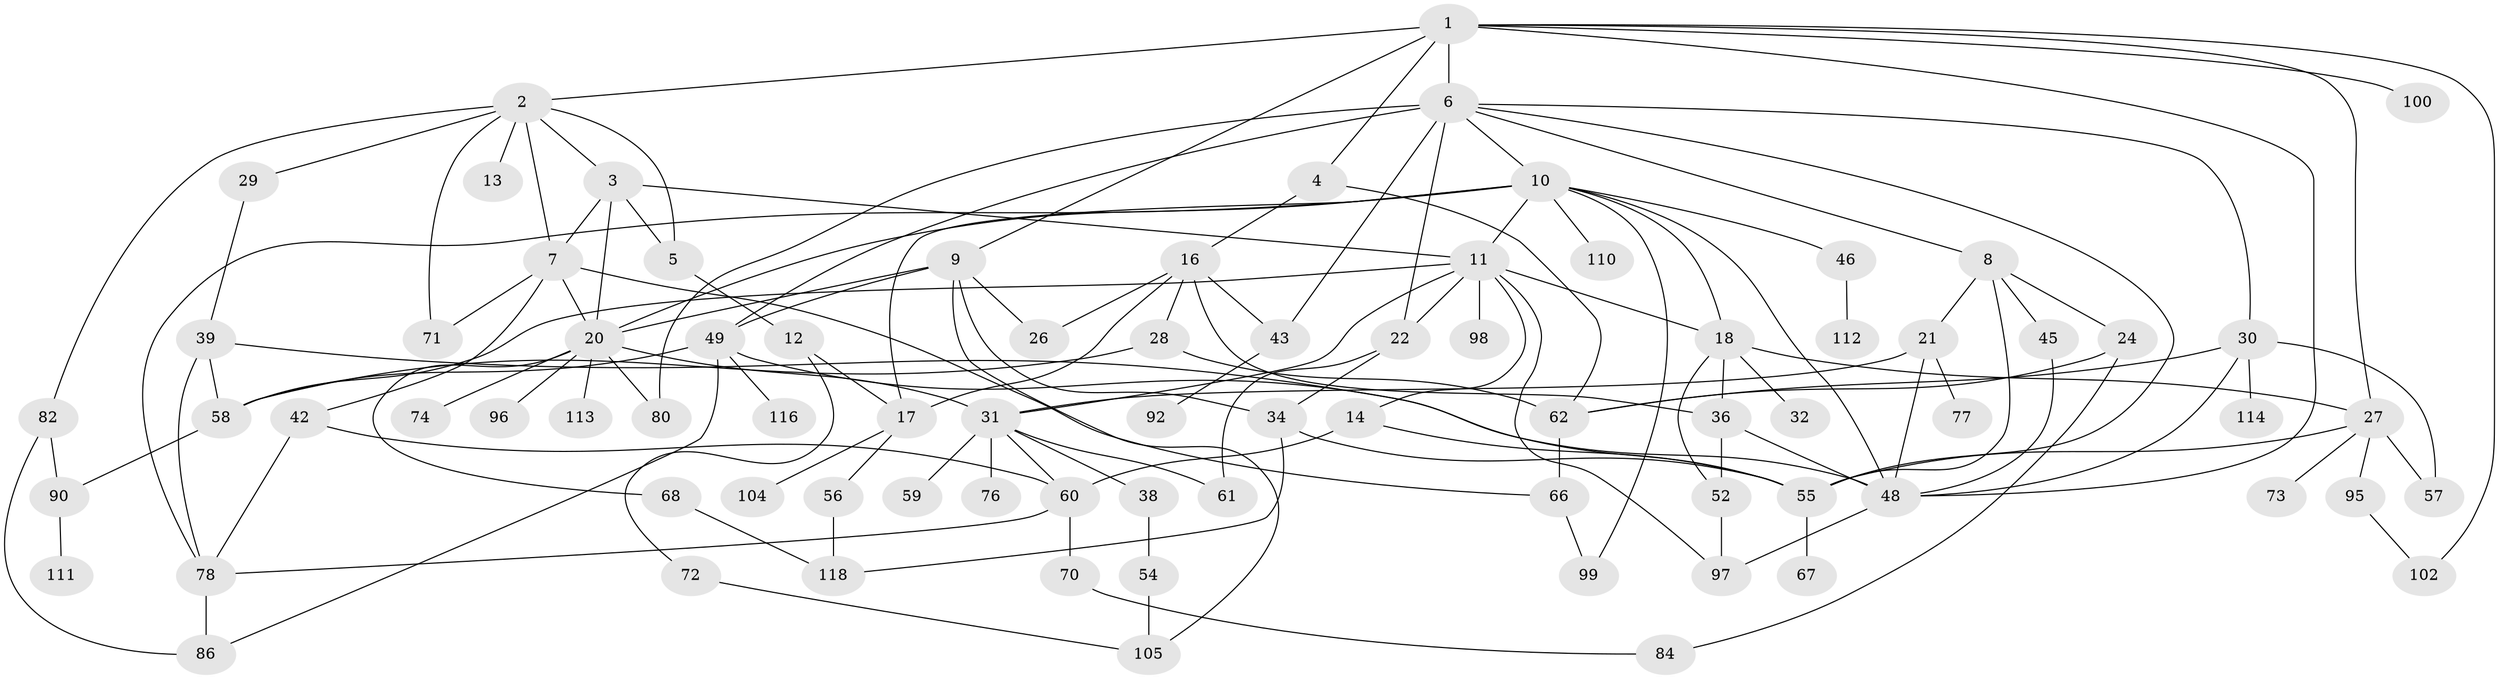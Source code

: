 // Generated by graph-tools (version 1.1) at 2025/51/02/27/25 19:51:39]
// undirected, 81 vertices, 138 edges
graph export_dot {
graph [start="1"]
  node [color=gray90,style=filled];
  1 [super="+53"];
  2 [super="+33"];
  3 [super="+107"];
  4;
  5;
  6 [super="+91"];
  7 [super="+15"];
  8;
  9 [super="+75"];
  10 [super="+19"];
  11 [super="+23"];
  12 [super="+25"];
  13;
  14;
  16 [super="+83"];
  17 [super="+108"];
  18 [super="+41"];
  20 [super="+37"];
  21 [super="+117"];
  22 [super="+47"];
  24 [super="+44"];
  26;
  27 [super="+35"];
  28 [super="+51"];
  29;
  30 [super="+93"];
  31 [super="+50"];
  32;
  34;
  36 [super="+63"];
  38 [super="+40"];
  39;
  42;
  43 [super="+85"];
  45;
  46 [super="+103"];
  48 [super="+88"];
  49 [super="+106"];
  52;
  54;
  55 [super="+64"];
  56;
  57;
  58;
  59;
  60 [super="+65"];
  61 [super="+81"];
  62 [super="+69"];
  66 [super="+94"];
  67;
  68 [super="+87"];
  70 [super="+79"];
  71;
  72;
  73;
  74;
  76;
  77;
  78 [super="+89"];
  80;
  82;
  84;
  86 [super="+101"];
  90;
  92 [super="+115"];
  95;
  96;
  97 [super="+109"];
  98;
  99;
  100;
  102;
  104;
  105;
  110;
  111;
  112;
  113;
  114;
  116;
  118 [super="+119"];
  1 -- 2;
  1 -- 4;
  1 -- 6;
  1 -- 9 [weight=2];
  1 -- 100;
  1 -- 102;
  1 -- 48;
  1 -- 27;
  2 -- 3;
  2 -- 5;
  2 -- 13;
  2 -- 29;
  2 -- 71;
  2 -- 82;
  2 -- 7;
  3 -- 7;
  3 -- 20;
  3 -- 11;
  3 -- 5;
  4 -- 16;
  4 -- 62;
  5 -- 12;
  6 -- 8;
  6 -- 10;
  6 -- 30;
  6 -- 49;
  6 -- 55;
  6 -- 80;
  6 -- 43;
  6 -- 22;
  7 -- 42;
  7 -- 71;
  7 -- 20;
  7 -- 66;
  8 -- 21;
  8 -- 24;
  8 -- 45;
  8 -- 55;
  9 -- 34;
  9 -- 49;
  9 -- 105;
  9 -- 20;
  9 -- 26;
  10 -- 11;
  10 -- 18;
  10 -- 46;
  10 -- 99;
  10 -- 48;
  10 -- 20;
  10 -- 110;
  10 -- 78;
  10 -- 17;
  11 -- 14;
  11 -- 22;
  11 -- 97;
  11 -- 98;
  11 -- 58;
  11 -- 18;
  11 -- 31;
  12 -- 17;
  12 -- 72;
  14 -- 55;
  14 -- 60;
  16 -- 26;
  16 -- 28;
  16 -- 43;
  16 -- 17;
  16 -- 36;
  17 -- 56;
  17 -- 104;
  18 -- 27;
  18 -- 32;
  18 -- 36;
  18 -- 52;
  20 -- 74;
  20 -- 113;
  20 -- 96;
  20 -- 80;
  20 -- 68;
  20 -- 31;
  21 -- 31;
  21 -- 77;
  21 -- 48;
  22 -- 34;
  22 -- 61;
  24 -- 84;
  24 -- 62;
  27 -- 57;
  27 -- 95;
  27 -- 73;
  27 -- 55;
  28 -- 58;
  28 -- 62;
  29 -- 39;
  30 -- 114;
  30 -- 57;
  30 -- 62;
  30 -- 48;
  31 -- 38;
  31 -- 76;
  31 -- 60;
  31 -- 59;
  31 -- 61;
  34 -- 118;
  34 -- 55;
  36 -- 48;
  36 -- 52;
  38 -- 54;
  39 -- 48;
  39 -- 58;
  39 -- 78;
  42 -- 60;
  42 -- 78;
  43 -- 92;
  45 -- 48;
  46 -- 112;
  48 -- 97;
  49 -- 86;
  49 -- 58;
  49 -- 116;
  49 -- 55;
  52 -- 97;
  54 -- 105;
  55 -- 67;
  56 -- 118;
  58 -- 90;
  60 -- 70;
  60 -- 78;
  62 -- 66;
  66 -- 99;
  68 -- 118;
  70 -- 84;
  72 -- 105;
  78 -- 86;
  82 -- 90;
  82 -- 86;
  90 -- 111;
  95 -- 102;
}
